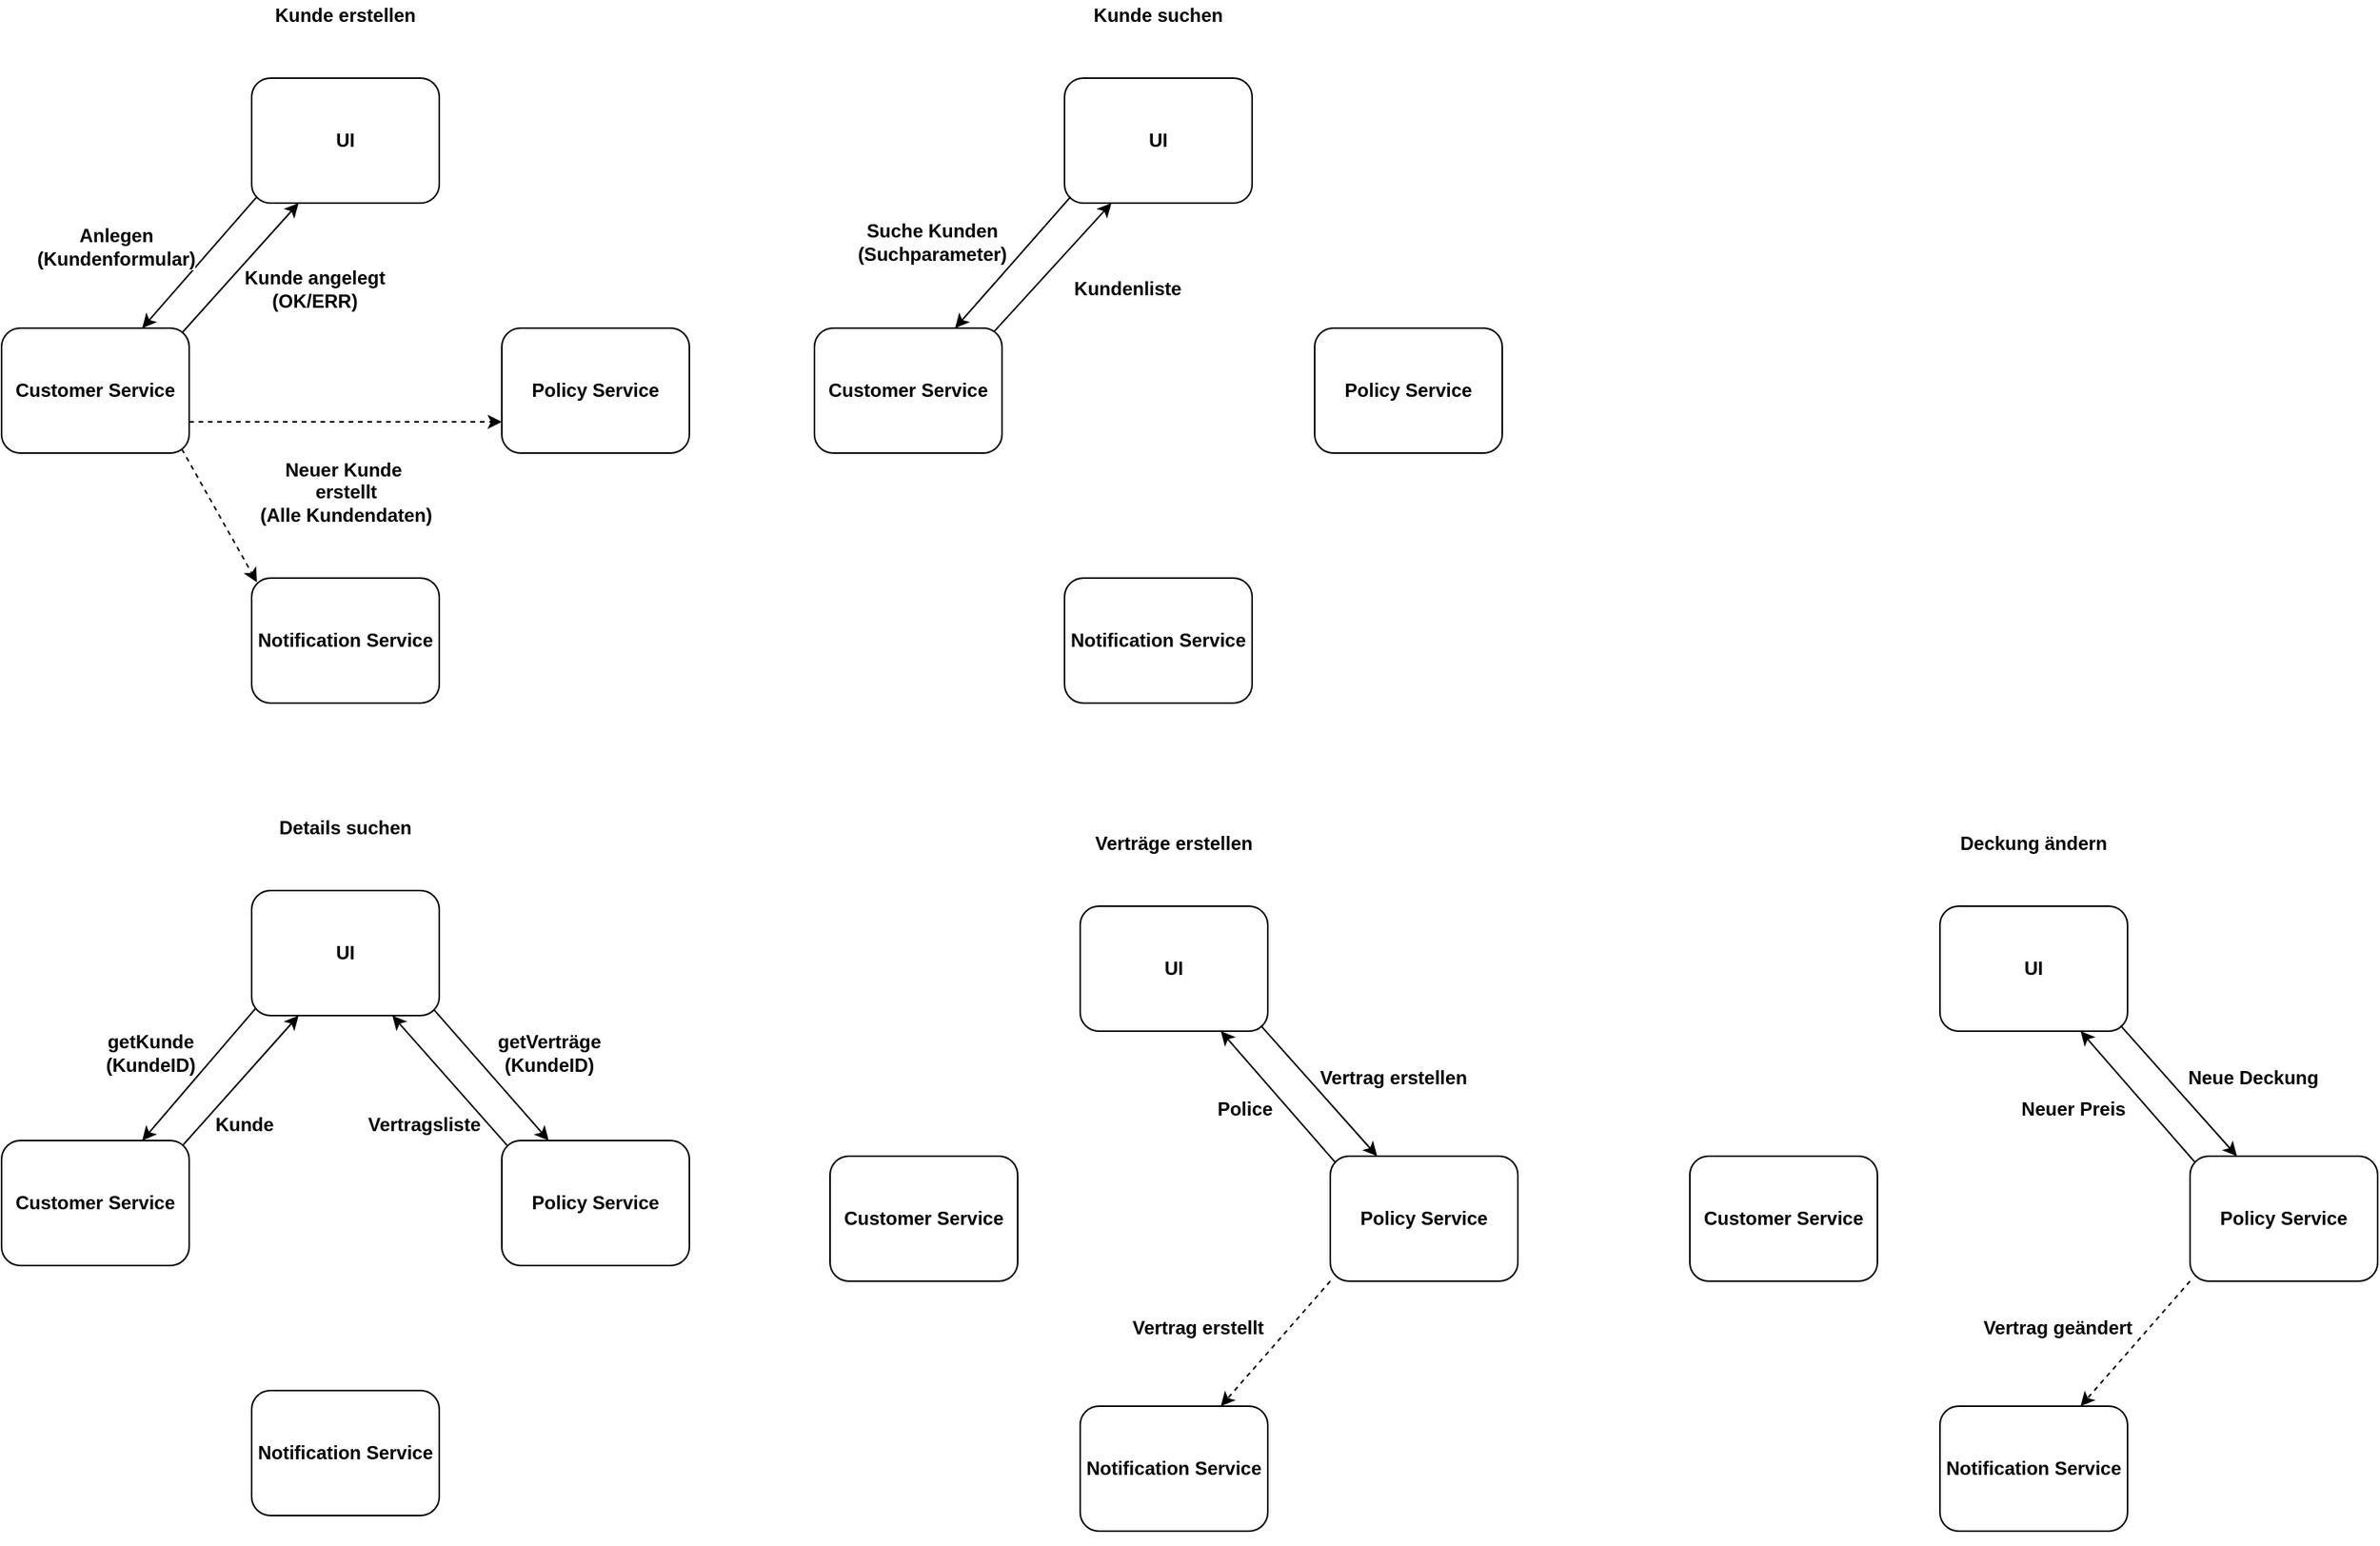 <mxfile version="21.1.2" type="device">
  <diagram id="vUBVWj_TVEhbHlEXIbPc" name="Page-1">
    <mxGraphModel dx="1114" dy="850" grid="1" gridSize="10" guides="1" tooltips="1" connect="1" arrows="1" fold="1" page="0" pageScale="1" pageWidth="827" pageHeight="1169" math="0" shadow="0">
      <root>
        <mxCell id="0" />
        <mxCell id="1" parent="0" />
        <mxCell id="7O76CwQ0gycXTj-WSQ7d-1" value="" style="group;fontStyle=1;fontSize=12;" parent="1" vertex="1" connectable="0">
          <mxGeometry x="200" y="30" width="440" height="450" as="geometry" />
        </mxCell>
        <mxCell id="97YL_J8Bglhj1jAFLQvO-1" value="UI" style="rounded=1;whiteSpace=wrap;html=1;fontStyle=1;fontSize=12;" parent="7O76CwQ0gycXTj-WSQ7d-1" vertex="1">
          <mxGeometry x="160" y="50" width="120" height="80" as="geometry" />
        </mxCell>
        <mxCell id="97YL_J8Bglhj1jAFLQvO-2" value="Notification Service" style="rounded=1;whiteSpace=wrap;html=1;fontStyle=1;fontSize=12;" parent="7O76CwQ0gycXTj-WSQ7d-1" vertex="1">
          <mxGeometry x="160" y="370" width="120" height="80" as="geometry" />
        </mxCell>
        <mxCell id="97YL_J8Bglhj1jAFLQvO-34" style="rounded=0;orthogonalLoop=1;jettySize=auto;html=1;exitX=0.961;exitY=0.968;exitDx=0;exitDy=0;entryX=0.028;entryY=0.033;entryDx=0;entryDy=0;dashed=1;entryPerimeter=0;exitPerimeter=0;fontStyle=1;fontSize=12;" parent="7O76CwQ0gycXTj-WSQ7d-1" source="97YL_J8Bglhj1jAFLQvO-3" target="97YL_J8Bglhj1jAFLQvO-2" edge="1">
          <mxGeometry relative="1" as="geometry" />
        </mxCell>
        <mxCell id="97YL_J8Bglhj1jAFLQvO-36" style="edgeStyle=none;rounded=0;orthogonalLoop=1;jettySize=auto;html=1;exitX=0.965;exitY=0.033;exitDx=0;exitDy=0;entryX=0.25;entryY=1;entryDx=0;entryDy=0;exitPerimeter=0;fontStyle=1;fontSize=12;" parent="7O76CwQ0gycXTj-WSQ7d-1" source="97YL_J8Bglhj1jAFLQvO-3" target="97YL_J8Bglhj1jAFLQvO-1" edge="1">
          <mxGeometry relative="1" as="geometry" />
        </mxCell>
        <mxCell id="97YL_J8Bglhj1jAFLQvO-3" value="Customer Service" style="rounded=1;whiteSpace=wrap;html=1;fontStyle=1;fontSize=12;" parent="7O76CwQ0gycXTj-WSQ7d-1" vertex="1">
          <mxGeometry y="210" width="120" height="80" as="geometry" />
        </mxCell>
        <mxCell id="97YL_J8Bglhj1jAFLQvO-37" style="edgeStyle=none;rounded=0;orthogonalLoop=1;jettySize=auto;html=1;exitX=0.024;exitY=0.956;exitDx=0;exitDy=0;entryX=0.75;entryY=0;entryDx=0;entryDy=0;exitPerimeter=0;fontStyle=1;fontSize=12;" parent="7O76CwQ0gycXTj-WSQ7d-1" source="97YL_J8Bglhj1jAFLQvO-1" target="97YL_J8Bglhj1jAFLQvO-3" edge="1">
          <mxGeometry relative="1" as="geometry" />
        </mxCell>
        <mxCell id="97YL_J8Bglhj1jAFLQvO-38" value="Anlegen&lt;br style=&quot;font-size: 12px;&quot;&gt;(Kundenformular)" style="edgeLabel;html=1;align=center;verticalAlign=middle;resizable=0;points=[];fontSize=12;fontStyle=1" parent="97YL_J8Bglhj1jAFLQvO-37" vertex="1" connectable="0">
          <mxGeometry x="-0.437" y="2" relative="1" as="geometry">
            <mxPoint x="-71.75" y="6.11" as="offset" />
          </mxGeometry>
        </mxCell>
        <mxCell id="97YL_J8Bglhj1jAFLQvO-4" value="Policy Service" style="rounded=1;whiteSpace=wrap;html=1;fontStyle=1;fontSize=12;" parent="7O76CwQ0gycXTj-WSQ7d-1" vertex="1">
          <mxGeometry x="320" y="210" width="120" height="80" as="geometry" />
        </mxCell>
        <mxCell id="97YL_J8Bglhj1jAFLQvO-35" style="edgeStyle=none;rounded=0;orthogonalLoop=1;jettySize=auto;html=1;exitX=1;exitY=0.75;exitDx=0;exitDy=0;entryX=0;entryY=0.75;entryDx=0;entryDy=0;dashed=1;fontStyle=1;fontSize=12;" parent="7O76CwQ0gycXTj-WSQ7d-1" source="97YL_J8Bglhj1jAFLQvO-3" target="97YL_J8Bglhj1jAFLQvO-4" edge="1">
          <mxGeometry relative="1" as="geometry" />
        </mxCell>
        <mxCell id="97YL_J8Bglhj1jAFLQvO-5" style="edgeStyle=orthogonalEdgeStyle;rounded=0;orthogonalLoop=1;jettySize=auto;html=1;exitX=0.5;exitY=1;exitDx=0;exitDy=0;fontStyle=1;fontSize=12;" parent="7O76CwQ0gycXTj-WSQ7d-1" source="97YL_J8Bglhj1jAFLQvO-2" target="97YL_J8Bglhj1jAFLQvO-2" edge="1">
          <mxGeometry relative="1" as="geometry" />
        </mxCell>
        <mxCell id="97YL_J8Bglhj1jAFLQvO-10" value="Kunde erstellen" style="text;html=1;strokeColor=none;fillColor=none;align=center;verticalAlign=middle;whiteSpace=wrap;rounded=0;fontStyle=1;fontSize=12;" parent="7O76CwQ0gycXTj-WSQ7d-1" vertex="1">
          <mxGeometry width="440" height="20" as="geometry" />
        </mxCell>
        <mxCell id="97YL_J8Bglhj1jAFLQvO-39" value="Kunde angelegt&lt;br style=&quot;font-size: 12px;&quot;&gt;(OK/ERR)" style="text;html=1;align=center;verticalAlign=middle;resizable=0;points=[];autosize=1;fontStyle=1;fontSize=12;" parent="7O76CwQ0gycXTj-WSQ7d-1" vertex="1">
          <mxGeometry x="145" y="165" width="110" height="40" as="geometry" />
        </mxCell>
        <mxCell id="97YL_J8Bglhj1jAFLQvO-40" value="Neuer Kunde&amp;nbsp;&lt;br style=&quot;font-size: 12px;&quot;&gt;erstellt&lt;br style=&quot;font-size: 12px;&quot;&gt;(Alle Kundendaten)" style="text;html=1;align=center;verticalAlign=middle;resizable=0;points=[];autosize=1;fontSize=12;fontStyle=1" parent="7O76CwQ0gycXTj-WSQ7d-1" vertex="1">
          <mxGeometry x="155" y="285" width="130" height="60" as="geometry" />
        </mxCell>
        <mxCell id="7O76CwQ0gycXTj-WSQ7d-2" value="" style="group;fontStyle=1;fontSize=12;" parent="1" vertex="1" connectable="0">
          <mxGeometry x="720" y="30" width="440" height="450" as="geometry" />
        </mxCell>
        <mxCell id="97YL_J8Bglhj1jAFLQvO-17" value="UI" style="rounded=1;whiteSpace=wrap;html=1;fontStyle=1;fontSize=12;" parent="7O76CwQ0gycXTj-WSQ7d-2" vertex="1">
          <mxGeometry x="160" y="50" width="120" height="80" as="geometry" />
        </mxCell>
        <mxCell id="97YL_J8Bglhj1jAFLQvO-18" value="Notification Service" style="rounded=1;whiteSpace=wrap;html=1;fontStyle=1;fontSize=12;" parent="7O76CwQ0gycXTj-WSQ7d-2" vertex="1">
          <mxGeometry x="160" y="370" width="120" height="80" as="geometry" />
        </mxCell>
        <mxCell id="97YL_J8Bglhj1jAFLQvO-43" style="edgeStyle=none;rounded=0;orthogonalLoop=1;jettySize=auto;html=1;exitX=0.956;exitY=0.03;exitDx=0;exitDy=0;entryX=0.25;entryY=1;entryDx=0;entryDy=0;fontSize=12;exitPerimeter=0;fontStyle=1" parent="7O76CwQ0gycXTj-WSQ7d-2" source="97YL_J8Bglhj1jAFLQvO-19" target="97YL_J8Bglhj1jAFLQvO-17" edge="1">
          <mxGeometry relative="1" as="geometry" />
        </mxCell>
        <mxCell id="97YL_J8Bglhj1jAFLQvO-19" value="Customer Service" style="rounded=1;whiteSpace=wrap;html=1;fontStyle=1;fontSize=12;" parent="7O76CwQ0gycXTj-WSQ7d-2" vertex="1">
          <mxGeometry y="210" width="120" height="80" as="geometry" />
        </mxCell>
        <mxCell id="97YL_J8Bglhj1jAFLQvO-20" value="Policy Service" style="rounded=1;whiteSpace=wrap;html=1;fontStyle=1;fontSize=12;" parent="7O76CwQ0gycXTj-WSQ7d-2" vertex="1">
          <mxGeometry x="320" y="210" width="120" height="80" as="geometry" />
        </mxCell>
        <mxCell id="97YL_J8Bglhj1jAFLQvO-44" style="edgeStyle=none;rounded=0;orthogonalLoop=1;jettySize=auto;html=1;exitX=0.032;exitY=0.95;exitDx=0;exitDy=0;entryX=0.75;entryY=0;entryDx=0;entryDy=0;fontSize=12;exitPerimeter=0;fontStyle=1" parent="7O76CwQ0gycXTj-WSQ7d-2" source="97YL_J8Bglhj1jAFLQvO-17" target="97YL_J8Bglhj1jAFLQvO-19" edge="1">
          <mxGeometry relative="1" as="geometry" />
        </mxCell>
        <mxCell id="97YL_J8Bglhj1jAFLQvO-21" style="edgeStyle=orthogonalEdgeStyle;rounded=0;orthogonalLoop=1;jettySize=auto;html=1;exitX=0.5;exitY=1;exitDx=0;exitDy=0;fontStyle=1;fontSize=12;" parent="7O76CwQ0gycXTj-WSQ7d-2" source="97YL_J8Bglhj1jAFLQvO-18" target="97YL_J8Bglhj1jAFLQvO-18" edge="1">
          <mxGeometry relative="1" as="geometry" />
        </mxCell>
        <mxCell id="97YL_J8Bglhj1jAFLQvO-22" value="Kunde suchen" style="text;html=1;strokeColor=none;fillColor=none;align=center;verticalAlign=middle;whiteSpace=wrap;rounded=0;fontStyle=1;fontSize=12;" parent="7O76CwQ0gycXTj-WSQ7d-2" vertex="1">
          <mxGeometry width="440" height="20" as="geometry" />
        </mxCell>
        <mxCell id="97YL_J8Bglhj1jAFLQvO-45" value="Suche Kunden&lt;br style=&quot;font-size: 12px;&quot;&gt;(Suchparameter)" style="text;html=1;align=center;verticalAlign=middle;resizable=0;points=[];autosize=1;fontSize=12;fontStyle=1" parent="7O76CwQ0gycXTj-WSQ7d-2" vertex="1">
          <mxGeometry x="15" y="135" width="120" height="40" as="geometry" />
        </mxCell>
        <mxCell id="97YL_J8Bglhj1jAFLQvO-46" value="Kundenliste" style="text;html=1;align=center;verticalAlign=middle;resizable=0;points=[];autosize=1;fontSize=12;fontStyle=1" parent="7O76CwQ0gycXTj-WSQ7d-2" vertex="1">
          <mxGeometry x="155" y="170" width="90" height="30" as="geometry" />
        </mxCell>
        <mxCell id="7O76CwQ0gycXTj-WSQ7d-3" value="" style="group;fontStyle=1;fontSize=12;" parent="1" vertex="1" connectable="0">
          <mxGeometry x="1280" y="560" width="440" height="450" as="geometry" />
        </mxCell>
        <mxCell id="97YL_J8Bglhj1jAFLQvO-23" value="UI" style="rounded=1;whiteSpace=wrap;html=1;fontStyle=1;fontSize=12;" parent="7O76CwQ0gycXTj-WSQ7d-3" vertex="1">
          <mxGeometry x="160" y="50" width="120" height="80" as="geometry" />
        </mxCell>
        <mxCell id="97YL_J8Bglhj1jAFLQvO-24" value="Notification Service" style="rounded=1;whiteSpace=wrap;html=1;fontStyle=1;fontSize=12;" parent="7O76CwQ0gycXTj-WSQ7d-3" vertex="1">
          <mxGeometry x="160" y="370" width="120" height="80" as="geometry" />
        </mxCell>
        <mxCell id="97YL_J8Bglhj1jAFLQvO-25" value="Customer Service" style="rounded=1;whiteSpace=wrap;html=1;fontStyle=1;fontSize=12;" parent="7O76CwQ0gycXTj-WSQ7d-3" vertex="1">
          <mxGeometry y="210" width="120" height="80" as="geometry" />
        </mxCell>
        <mxCell id="97YL_J8Bglhj1jAFLQvO-60" style="edgeStyle=none;rounded=0;orthogonalLoop=1;jettySize=auto;html=1;exitX=0.03;exitY=0.055;exitDx=0;exitDy=0;entryX=0.75;entryY=1;entryDx=0;entryDy=0;fontSize=12;exitPerimeter=0;fontStyle=1" parent="7O76CwQ0gycXTj-WSQ7d-3" source="97YL_J8Bglhj1jAFLQvO-26" target="97YL_J8Bglhj1jAFLQvO-23" edge="1">
          <mxGeometry relative="1" as="geometry" />
        </mxCell>
        <mxCell id="97YL_J8Bglhj1jAFLQvO-63" style="edgeStyle=none;rounded=0;orthogonalLoop=1;jettySize=auto;html=1;exitX=0;exitY=1;exitDx=0;exitDy=0;entryX=0.75;entryY=0;entryDx=0;entryDy=0;fontSize=12;dashed=1;fontStyle=1" parent="7O76CwQ0gycXTj-WSQ7d-3" source="97YL_J8Bglhj1jAFLQvO-26" target="97YL_J8Bglhj1jAFLQvO-24" edge="1">
          <mxGeometry relative="1" as="geometry" />
        </mxCell>
        <mxCell id="97YL_J8Bglhj1jAFLQvO-26" value="Policy Service" style="rounded=1;whiteSpace=wrap;html=1;fontStyle=1;fontSize=12;" parent="7O76CwQ0gycXTj-WSQ7d-3" vertex="1">
          <mxGeometry x="320" y="210" width="120" height="80" as="geometry" />
        </mxCell>
        <mxCell id="97YL_J8Bglhj1jAFLQvO-59" style="edgeStyle=none;rounded=0;orthogonalLoop=1;jettySize=auto;html=1;exitX=0.963;exitY=0.955;exitDx=0;exitDy=0;entryX=0.25;entryY=0;entryDx=0;entryDy=0;fontSize=12;exitPerimeter=0;fontStyle=1" parent="7O76CwQ0gycXTj-WSQ7d-3" source="97YL_J8Bglhj1jAFLQvO-23" target="97YL_J8Bglhj1jAFLQvO-26" edge="1">
          <mxGeometry relative="1" as="geometry" />
        </mxCell>
        <mxCell id="97YL_J8Bglhj1jAFLQvO-27" style="edgeStyle=orthogonalEdgeStyle;rounded=0;orthogonalLoop=1;jettySize=auto;html=1;exitX=0.5;exitY=1;exitDx=0;exitDy=0;fontStyle=1;fontSize=12;" parent="7O76CwQ0gycXTj-WSQ7d-3" source="97YL_J8Bglhj1jAFLQvO-24" target="97YL_J8Bglhj1jAFLQvO-24" edge="1">
          <mxGeometry relative="1" as="geometry" />
        </mxCell>
        <mxCell id="97YL_J8Bglhj1jAFLQvO-28" value="Deckung ändern" style="text;html=1;strokeColor=none;fillColor=none;align=center;verticalAlign=middle;whiteSpace=wrap;rounded=0;fontStyle=1;fontSize=12;" parent="7O76CwQ0gycXTj-WSQ7d-3" vertex="1">
          <mxGeometry width="440" height="20" as="geometry" />
        </mxCell>
        <mxCell id="97YL_J8Bglhj1jAFLQvO-61" value="Neue Deckung" style="text;html=1;align=center;verticalAlign=middle;resizable=0;points=[];autosize=1;fontSize=12;fontStyle=1" parent="7O76CwQ0gycXTj-WSQ7d-3" vertex="1">
          <mxGeometry x="305" y="145" width="110" height="30" as="geometry" />
        </mxCell>
        <mxCell id="97YL_J8Bglhj1jAFLQvO-62" value="Neuer Preis" style="text;html=1;align=center;verticalAlign=middle;resizable=0;points=[];autosize=1;fontSize=12;fontStyle=1" parent="7O76CwQ0gycXTj-WSQ7d-3" vertex="1">
          <mxGeometry x="200" y="165" width="90" height="30" as="geometry" />
        </mxCell>
        <mxCell id="97YL_J8Bglhj1jAFLQvO-64" value="Vertrag geändert" style="text;html=1;align=center;verticalAlign=middle;resizable=0;points=[];autosize=1;fontSize=12;fontStyle=1" parent="7O76CwQ0gycXTj-WSQ7d-3" vertex="1">
          <mxGeometry x="175" y="305" width="120" height="30" as="geometry" />
        </mxCell>
        <mxCell id="7O76CwQ0gycXTj-WSQ7d-4" value="" style="group;strokeWidth=1;fontStyle=1;fontSize=12;" parent="1" vertex="1" connectable="0">
          <mxGeometry x="200" y="550" width="440" height="450" as="geometry" />
        </mxCell>
        <mxCell id="97YL_J8Bglhj1jAFLQvO-11" value="UI" style="rounded=1;whiteSpace=wrap;html=1;glass=0;shadow=0;fontStyle=1;fontSize=12;" parent="7O76CwQ0gycXTj-WSQ7d-4" vertex="1">
          <mxGeometry x="160" y="50" width="120" height="80" as="geometry" />
        </mxCell>
        <mxCell id="97YL_J8Bglhj1jAFLQvO-12" value="Notification Service" style="rounded=1;whiteSpace=wrap;html=1;fontStyle=1;fontSize=12;" parent="7O76CwQ0gycXTj-WSQ7d-4" vertex="1">
          <mxGeometry x="160" y="370" width="120" height="80" as="geometry" />
        </mxCell>
        <mxCell id="97YL_J8Bglhj1jAFLQvO-48" style="edgeStyle=none;rounded=0;orthogonalLoop=1;jettySize=auto;html=1;exitX=0.969;exitY=0.033;exitDx=0;exitDy=0;entryX=0.25;entryY=1;entryDx=0;entryDy=0;fontSize=12;exitPerimeter=0;fontStyle=1" parent="7O76CwQ0gycXTj-WSQ7d-4" source="97YL_J8Bglhj1jAFLQvO-13" target="97YL_J8Bglhj1jAFLQvO-11" edge="1">
          <mxGeometry relative="1" as="geometry" />
        </mxCell>
        <mxCell id="97YL_J8Bglhj1jAFLQvO-13" value="Customer Service" style="rounded=1;whiteSpace=wrap;html=1;fontStyle=1;fontSize=12;" parent="7O76CwQ0gycXTj-WSQ7d-4" vertex="1">
          <mxGeometry y="210" width="120" height="80" as="geometry" />
        </mxCell>
        <mxCell id="97YL_J8Bglhj1jAFLQvO-47" style="edgeStyle=none;rounded=0;orthogonalLoop=1;jettySize=auto;html=1;entryX=0.75;entryY=0;entryDx=0;entryDy=0;fontSize=12;exitX=0.02;exitY=0.944;exitDx=0;exitDy=0;exitPerimeter=0;fontStyle=1" parent="7O76CwQ0gycXTj-WSQ7d-4" source="97YL_J8Bglhj1jAFLQvO-11" target="97YL_J8Bglhj1jAFLQvO-13" edge="1">
          <mxGeometry relative="1" as="geometry">
            <mxPoint x="150" y="140" as="sourcePoint" />
          </mxGeometry>
        </mxCell>
        <mxCell id="97YL_J8Bglhj1jAFLQvO-52" style="edgeStyle=none;rounded=0;orthogonalLoop=1;jettySize=auto;html=1;exitX=0.032;exitY=0.045;exitDx=0;exitDy=0;fontSize=12;exitPerimeter=0;entryX=0.75;entryY=1;entryDx=0;entryDy=0;fontStyle=1" parent="7O76CwQ0gycXTj-WSQ7d-4" source="97YL_J8Bglhj1jAFLQvO-14" target="97YL_J8Bglhj1jAFLQvO-11" edge="1">
          <mxGeometry relative="1" as="geometry">
            <mxPoint x="250" y="140" as="targetPoint" />
          </mxGeometry>
        </mxCell>
        <mxCell id="97YL_J8Bglhj1jAFLQvO-14" value="Policy Service" style="rounded=1;whiteSpace=wrap;html=1;fontStyle=1;fontSize=12;" parent="7O76CwQ0gycXTj-WSQ7d-4" vertex="1">
          <mxGeometry x="320" y="210" width="120" height="80" as="geometry" />
        </mxCell>
        <mxCell id="97YL_J8Bglhj1jAFLQvO-54" style="edgeStyle=none;rounded=0;orthogonalLoop=1;jettySize=auto;html=1;exitX=0.973;exitY=0.956;exitDx=0;exitDy=0;entryX=0.25;entryY=0;entryDx=0;entryDy=0;fontSize=12;exitPerimeter=0;fontStyle=1" parent="7O76CwQ0gycXTj-WSQ7d-4" source="97YL_J8Bglhj1jAFLQvO-11" target="97YL_J8Bglhj1jAFLQvO-14" edge="1">
          <mxGeometry relative="1" as="geometry" />
        </mxCell>
        <mxCell id="97YL_J8Bglhj1jAFLQvO-15" style="edgeStyle=orthogonalEdgeStyle;rounded=0;orthogonalLoop=1;jettySize=auto;html=1;exitX=0.5;exitY=1;exitDx=0;exitDy=0;fontStyle=1;fontSize=12;" parent="7O76CwQ0gycXTj-WSQ7d-4" source="97YL_J8Bglhj1jAFLQvO-12" target="97YL_J8Bglhj1jAFLQvO-12" edge="1">
          <mxGeometry relative="1" as="geometry" />
        </mxCell>
        <mxCell id="97YL_J8Bglhj1jAFLQvO-16" value="Details suchen" style="text;html=1;strokeColor=none;fillColor=none;align=center;verticalAlign=middle;whiteSpace=wrap;rounded=0;fontStyle=1;fontSize=12;" parent="7O76CwQ0gycXTj-WSQ7d-4" vertex="1">
          <mxGeometry width="440" height="20" as="geometry" />
        </mxCell>
        <mxCell id="97YL_J8Bglhj1jAFLQvO-55" value="getKunde&lt;br style=&quot;font-size: 12px;&quot;&gt;(KundeID)" style="text;html=1;align=center;verticalAlign=middle;resizable=0;points=[];autosize=1;fontSize=12;fontStyle=1" parent="7O76CwQ0gycXTj-WSQ7d-4" vertex="1">
          <mxGeometry x="55" y="134" width="80" height="40" as="geometry" />
        </mxCell>
        <mxCell id="97YL_J8Bglhj1jAFLQvO-56" value="Kunde" style="text;html=1;align=center;verticalAlign=middle;resizable=0;points=[];autosize=1;fontSize=12;fontStyle=1" parent="7O76CwQ0gycXTj-WSQ7d-4" vertex="1">
          <mxGeometry x="125" y="185" width="60" height="30" as="geometry" />
        </mxCell>
        <mxCell id="97YL_J8Bglhj1jAFLQvO-57" value="getVerträge&lt;br style=&quot;font-size: 12px;&quot;&gt;(KundeID)" style="text;html=1;align=center;verticalAlign=middle;resizable=0;points=[];autosize=1;fontSize=12;fontStyle=1" parent="7O76CwQ0gycXTj-WSQ7d-4" vertex="1">
          <mxGeometry x="305" y="134" width="90" height="40" as="geometry" />
        </mxCell>
        <mxCell id="97YL_J8Bglhj1jAFLQvO-58" value="Vertragsliste" style="text;html=1;align=center;verticalAlign=middle;resizable=0;points=[];autosize=1;fontSize=12;fontStyle=1" parent="7O76CwQ0gycXTj-WSQ7d-4" vertex="1">
          <mxGeometry x="220" y="185" width="100" height="30" as="geometry" />
        </mxCell>
        <mxCell id="GGm46Wmxa04_UYB2j7Qp-1" value="" style="group;fontStyle=1;fontSize=12;" vertex="1" connectable="0" parent="1">
          <mxGeometry x="730" y="560" width="440" height="450" as="geometry" />
        </mxCell>
        <mxCell id="GGm46Wmxa04_UYB2j7Qp-2" value="UI" style="rounded=1;whiteSpace=wrap;html=1;fontStyle=1;fontSize=12;" vertex="1" parent="GGm46Wmxa04_UYB2j7Qp-1">
          <mxGeometry x="160" y="50" width="120" height="80" as="geometry" />
        </mxCell>
        <mxCell id="GGm46Wmxa04_UYB2j7Qp-3" value="Notification Service" style="rounded=1;whiteSpace=wrap;html=1;fontStyle=1;fontSize=12;" vertex="1" parent="GGm46Wmxa04_UYB2j7Qp-1">
          <mxGeometry x="160" y="370" width="120" height="80" as="geometry" />
        </mxCell>
        <mxCell id="GGm46Wmxa04_UYB2j7Qp-4" value="Customer Service" style="rounded=1;whiteSpace=wrap;html=1;fontStyle=1;fontSize=12;" vertex="1" parent="GGm46Wmxa04_UYB2j7Qp-1">
          <mxGeometry y="210" width="120" height="80" as="geometry" />
        </mxCell>
        <mxCell id="GGm46Wmxa04_UYB2j7Qp-5" style="edgeStyle=none;rounded=0;orthogonalLoop=1;jettySize=auto;html=1;exitX=0.03;exitY=0.055;exitDx=0;exitDy=0;entryX=0.75;entryY=1;entryDx=0;entryDy=0;fontSize=12;exitPerimeter=0;fontStyle=1" edge="1" parent="GGm46Wmxa04_UYB2j7Qp-1" source="GGm46Wmxa04_UYB2j7Qp-7" target="GGm46Wmxa04_UYB2j7Qp-2">
          <mxGeometry relative="1" as="geometry" />
        </mxCell>
        <mxCell id="GGm46Wmxa04_UYB2j7Qp-6" style="edgeStyle=none;rounded=0;orthogonalLoop=1;jettySize=auto;html=1;exitX=0;exitY=1;exitDx=0;exitDy=0;entryX=0.75;entryY=0;entryDx=0;entryDy=0;fontSize=12;dashed=1;fontStyle=1" edge="1" parent="GGm46Wmxa04_UYB2j7Qp-1" source="GGm46Wmxa04_UYB2j7Qp-7" target="GGm46Wmxa04_UYB2j7Qp-3">
          <mxGeometry relative="1" as="geometry" />
        </mxCell>
        <mxCell id="GGm46Wmxa04_UYB2j7Qp-7" value="Policy Service" style="rounded=1;whiteSpace=wrap;html=1;fontStyle=1;fontSize=12;" vertex="1" parent="GGm46Wmxa04_UYB2j7Qp-1">
          <mxGeometry x="320" y="210" width="120" height="80" as="geometry" />
        </mxCell>
        <mxCell id="GGm46Wmxa04_UYB2j7Qp-8" style="edgeStyle=none;rounded=0;orthogonalLoop=1;jettySize=auto;html=1;exitX=0.963;exitY=0.955;exitDx=0;exitDy=0;entryX=0.25;entryY=0;entryDx=0;entryDy=0;fontSize=12;exitPerimeter=0;fontStyle=1" edge="1" parent="GGm46Wmxa04_UYB2j7Qp-1" source="GGm46Wmxa04_UYB2j7Qp-2" target="GGm46Wmxa04_UYB2j7Qp-7">
          <mxGeometry relative="1" as="geometry" />
        </mxCell>
        <mxCell id="GGm46Wmxa04_UYB2j7Qp-9" style="edgeStyle=orthogonalEdgeStyle;rounded=0;orthogonalLoop=1;jettySize=auto;html=1;exitX=0.5;exitY=1;exitDx=0;exitDy=0;fontStyle=1;fontSize=12;" edge="1" parent="GGm46Wmxa04_UYB2j7Qp-1" source="GGm46Wmxa04_UYB2j7Qp-3" target="GGm46Wmxa04_UYB2j7Qp-3">
          <mxGeometry relative="1" as="geometry" />
        </mxCell>
        <mxCell id="GGm46Wmxa04_UYB2j7Qp-10" value="Verträge erstellen" style="text;html=1;strokeColor=none;fillColor=none;align=center;verticalAlign=middle;whiteSpace=wrap;rounded=0;fontStyle=1;fontSize=12;" vertex="1" parent="GGm46Wmxa04_UYB2j7Qp-1">
          <mxGeometry width="440" height="20" as="geometry" />
        </mxCell>
        <mxCell id="GGm46Wmxa04_UYB2j7Qp-11" value="Vertrag erstellen" style="text;html=1;align=center;verticalAlign=middle;resizable=0;points=[];autosize=1;fontSize=12;fontStyle=1" vertex="1" parent="GGm46Wmxa04_UYB2j7Qp-1">
          <mxGeometry x="300" y="145" width="120" height="30" as="geometry" />
        </mxCell>
        <mxCell id="GGm46Wmxa04_UYB2j7Qp-12" value="Police" style="text;html=1;align=center;verticalAlign=middle;resizable=0;points=[];autosize=1;fontSize=12;fontStyle=1" vertex="1" parent="GGm46Wmxa04_UYB2j7Qp-1">
          <mxGeometry x="235" y="165" width="60" height="30" as="geometry" />
        </mxCell>
        <mxCell id="GGm46Wmxa04_UYB2j7Qp-13" value="Vertrag erstellt" style="text;html=1;align=center;verticalAlign=middle;resizable=0;points=[];autosize=1;fontSize=12;fontStyle=1" vertex="1" parent="GGm46Wmxa04_UYB2j7Qp-1">
          <mxGeometry x="180" y="305" width="110" height="30" as="geometry" />
        </mxCell>
      </root>
    </mxGraphModel>
  </diagram>
</mxfile>
